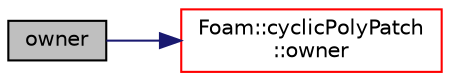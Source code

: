 digraph "owner"
{
  bgcolor="transparent";
  edge [fontname="Helvetica",fontsize="10",labelfontname="Helvetica",labelfontsize="10"];
  node [fontname="Helvetica",fontsize="10",shape=record];
  rankdir="LR";
  Node1 [label="owner",height=0.2,width=0.4,color="black", fillcolor="grey75", style="filled", fontcolor="black"];
  Node1 -> Node2 [color="midnightblue",fontsize="10",style="solid",fontname="Helvetica"];
  Node2 [label="Foam::cyclicPolyPatch\l::owner",height=0.2,width=0.4,color="red",URL="$a00491.html#ae2fb0867c083f040d00c1b69a4f59b0f",tooltip="Does this side own the patch ? "];
}
